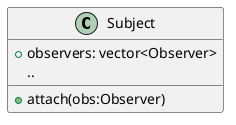 @startuml
class Subject
{
  + observers: vector<Observer>
   ..
  + attach(obs:Observer)
}

' class Observer extends Subject
' {
'   +subj: Subject
'   ..
'   +update()
' }
' note "notify():\nfor observer in vector<Observer> observer.update()" N2
' Subject .. N2
@enduml